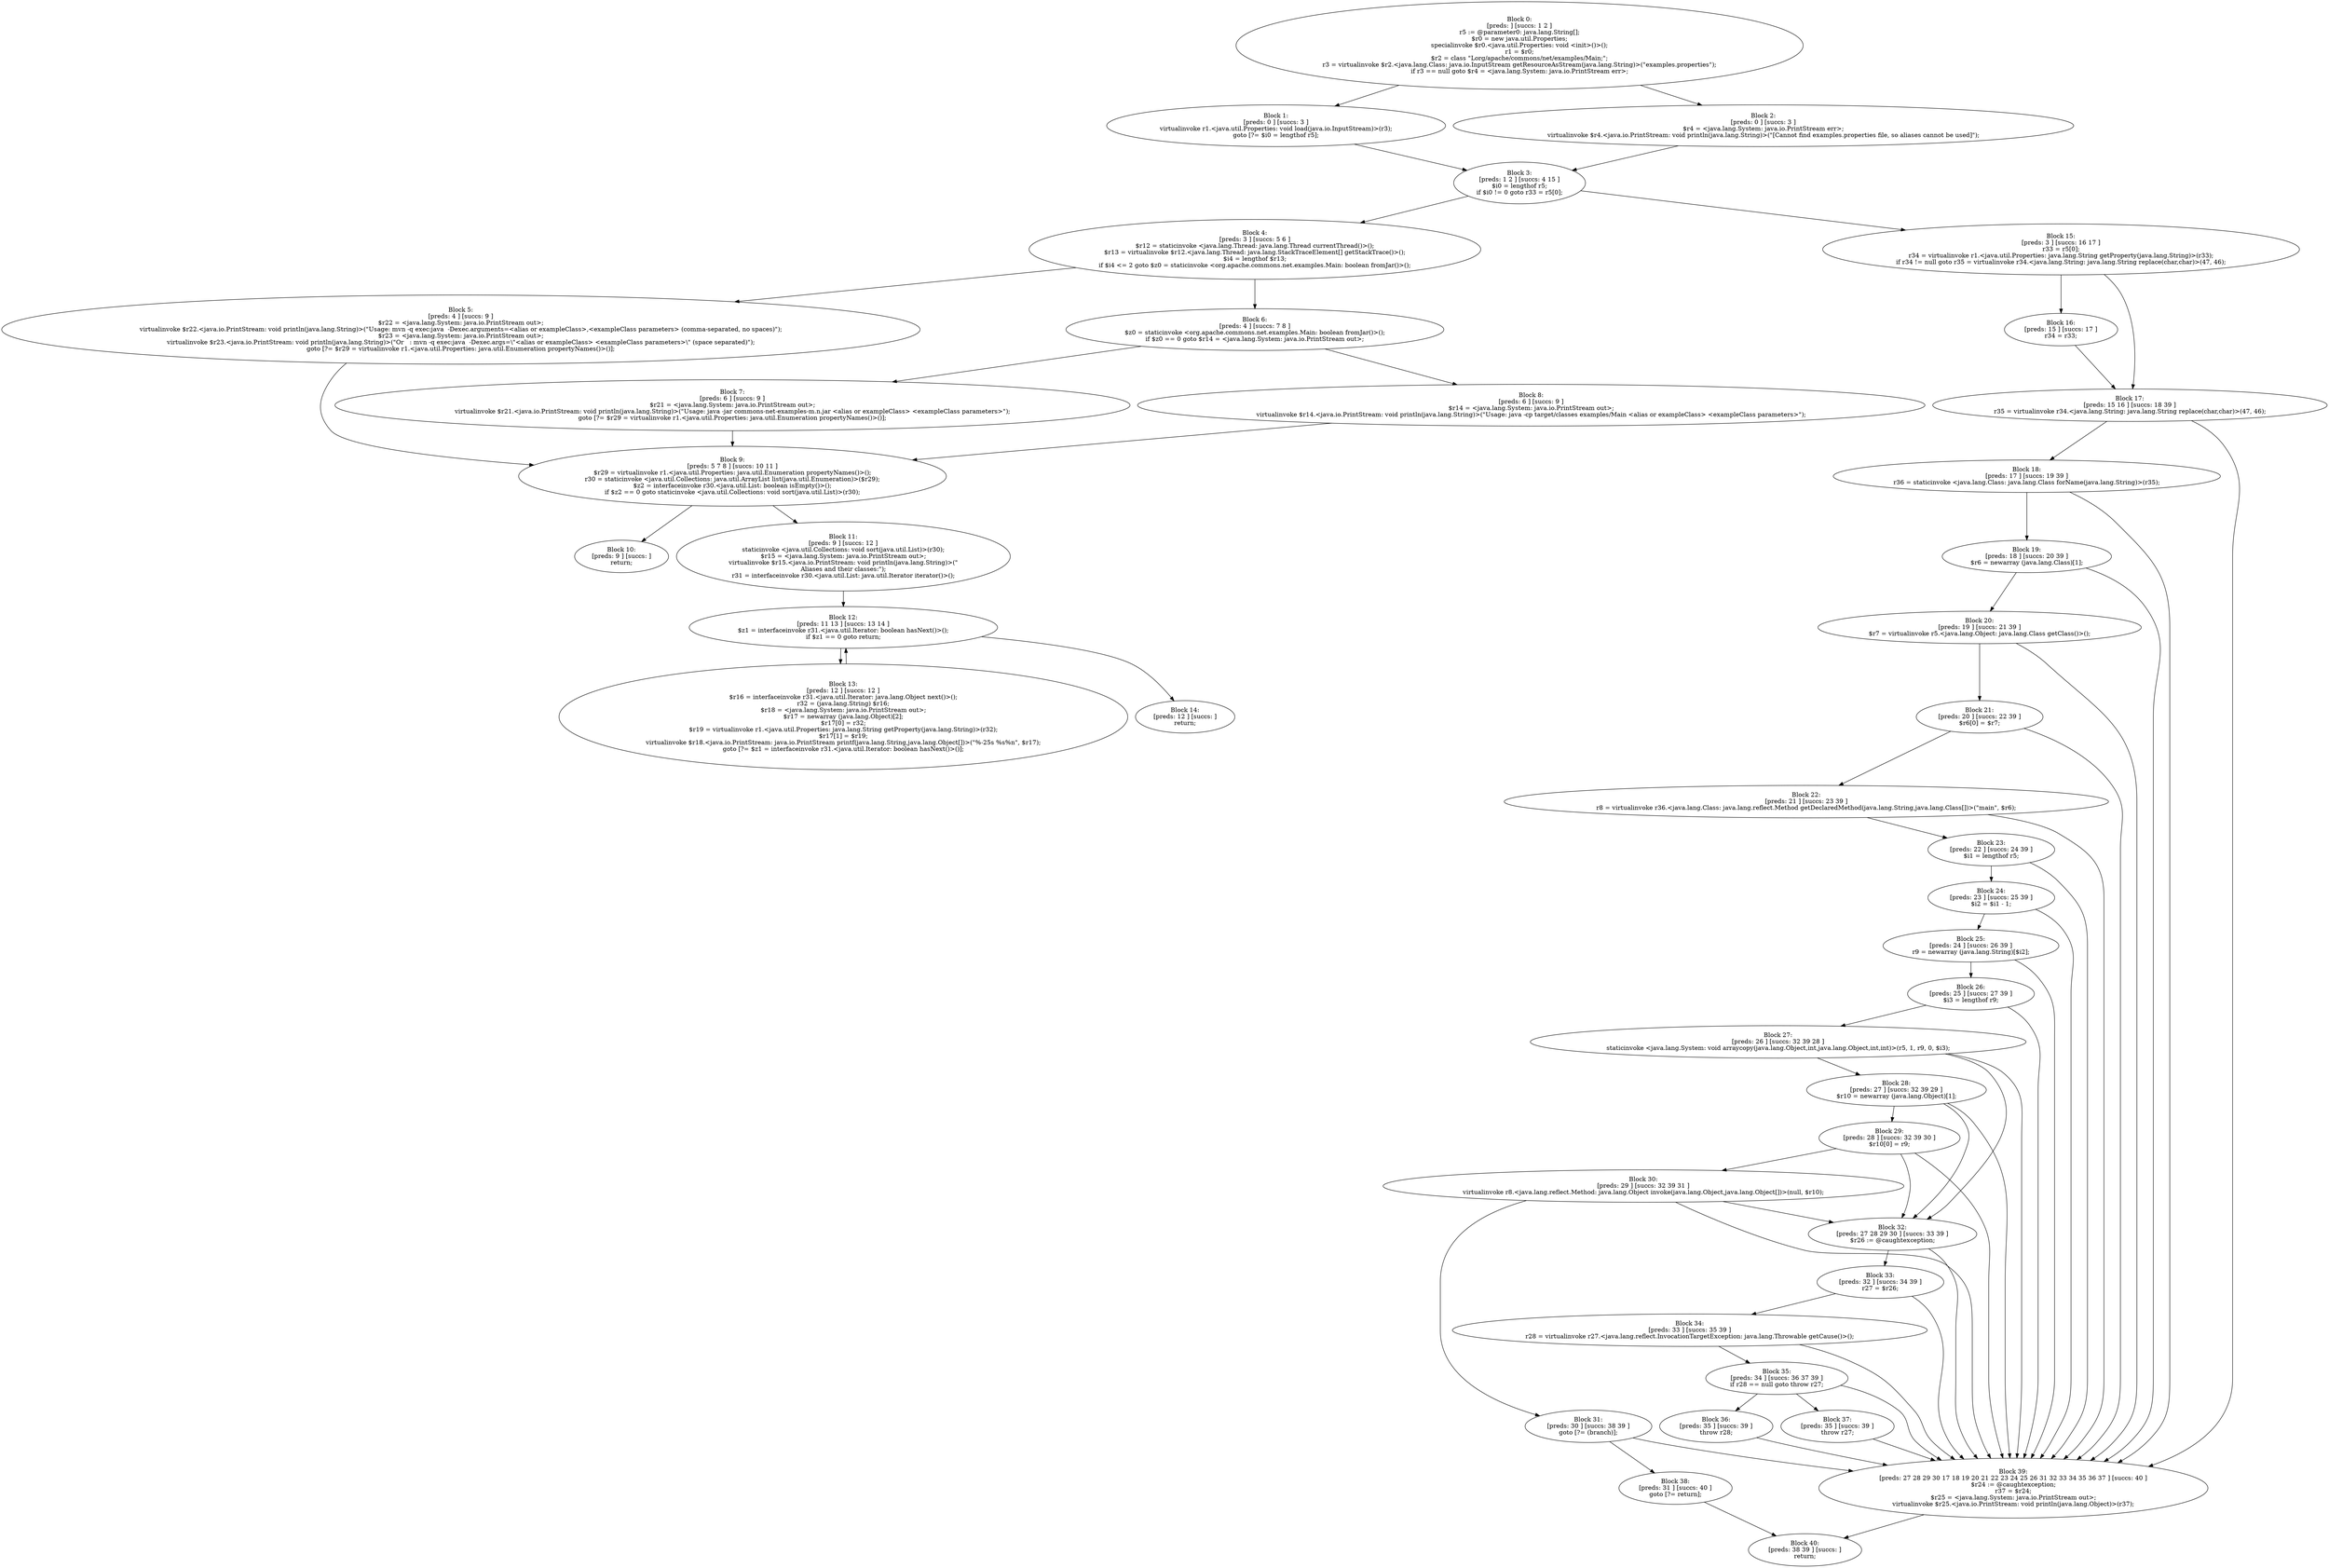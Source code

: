digraph "unitGraph" {
    "Block 0:
[preds: ] [succs: 1 2 ]
r5 := @parameter0: java.lang.String[];
$r0 = new java.util.Properties;
specialinvoke $r0.<java.util.Properties: void <init>()>();
r1 = $r0;
$r2 = class \"Lorg/apache/commons/net/examples/Main;\";
r3 = virtualinvoke $r2.<java.lang.Class: java.io.InputStream getResourceAsStream(java.lang.String)>(\"examples.properties\");
if r3 == null goto $r4 = <java.lang.System: java.io.PrintStream err>;
"
    "Block 1:
[preds: 0 ] [succs: 3 ]
virtualinvoke r1.<java.util.Properties: void load(java.io.InputStream)>(r3);
goto [?= $i0 = lengthof r5];
"
    "Block 2:
[preds: 0 ] [succs: 3 ]
$r4 = <java.lang.System: java.io.PrintStream err>;
virtualinvoke $r4.<java.io.PrintStream: void println(java.lang.String)>(\"[Cannot find examples.properties file, so aliases cannot be used]\");
"
    "Block 3:
[preds: 1 2 ] [succs: 4 15 ]
$i0 = lengthof r5;
if $i0 != 0 goto r33 = r5[0];
"
    "Block 4:
[preds: 3 ] [succs: 5 6 ]
$r12 = staticinvoke <java.lang.Thread: java.lang.Thread currentThread()>();
$r13 = virtualinvoke $r12.<java.lang.Thread: java.lang.StackTraceElement[] getStackTrace()>();
$i4 = lengthof $r13;
if $i4 <= 2 goto $z0 = staticinvoke <org.apache.commons.net.examples.Main: boolean fromJar()>();
"
    "Block 5:
[preds: 4 ] [succs: 9 ]
$r22 = <java.lang.System: java.io.PrintStream out>;
virtualinvoke $r22.<java.io.PrintStream: void println(java.lang.String)>(\"Usage: mvn -q exec:java  -Dexec.arguments=<alias or exampleClass>,<exampleClass parameters> (comma-separated, no spaces)\");
$r23 = <java.lang.System: java.io.PrintStream out>;
virtualinvoke $r23.<java.io.PrintStream: void println(java.lang.String)>(\"Or   : mvn -q exec:java  -Dexec.args=\\\"<alias or exampleClass> <exampleClass parameters>\\\" (space separated)\");
goto [?= $r29 = virtualinvoke r1.<java.util.Properties: java.util.Enumeration propertyNames()>()];
"
    "Block 6:
[preds: 4 ] [succs: 7 8 ]
$z0 = staticinvoke <org.apache.commons.net.examples.Main: boolean fromJar()>();
if $z0 == 0 goto $r14 = <java.lang.System: java.io.PrintStream out>;
"
    "Block 7:
[preds: 6 ] [succs: 9 ]
$r21 = <java.lang.System: java.io.PrintStream out>;
virtualinvoke $r21.<java.io.PrintStream: void println(java.lang.String)>(\"Usage: java -jar commons-net-examples-m.n.jar <alias or exampleClass> <exampleClass parameters>\");
goto [?= $r29 = virtualinvoke r1.<java.util.Properties: java.util.Enumeration propertyNames()>()];
"
    "Block 8:
[preds: 6 ] [succs: 9 ]
$r14 = <java.lang.System: java.io.PrintStream out>;
virtualinvoke $r14.<java.io.PrintStream: void println(java.lang.String)>(\"Usage: java -cp target/classes examples/Main <alias or exampleClass> <exampleClass parameters>\");
"
    "Block 9:
[preds: 5 7 8 ] [succs: 10 11 ]
$r29 = virtualinvoke r1.<java.util.Properties: java.util.Enumeration propertyNames()>();
r30 = staticinvoke <java.util.Collections: java.util.ArrayList list(java.util.Enumeration)>($r29);
$z2 = interfaceinvoke r30.<java.util.List: boolean isEmpty()>();
if $z2 == 0 goto staticinvoke <java.util.Collections: void sort(java.util.List)>(r30);
"
    "Block 10:
[preds: 9 ] [succs: ]
return;
"
    "Block 11:
[preds: 9 ] [succs: 12 ]
staticinvoke <java.util.Collections: void sort(java.util.List)>(r30);
$r15 = <java.lang.System: java.io.PrintStream out>;
virtualinvoke $r15.<java.io.PrintStream: void println(java.lang.String)>(\"\nAliases and their classes:\");
r31 = interfaceinvoke r30.<java.util.List: java.util.Iterator iterator()>();
"
    "Block 12:
[preds: 11 13 ] [succs: 13 14 ]
$z1 = interfaceinvoke r31.<java.util.Iterator: boolean hasNext()>();
if $z1 == 0 goto return;
"
    "Block 13:
[preds: 12 ] [succs: 12 ]
$r16 = interfaceinvoke r31.<java.util.Iterator: java.lang.Object next()>();
r32 = (java.lang.String) $r16;
$r18 = <java.lang.System: java.io.PrintStream out>;
$r17 = newarray (java.lang.Object)[2];
$r17[0] = r32;
$r19 = virtualinvoke r1.<java.util.Properties: java.lang.String getProperty(java.lang.String)>(r32);
$r17[1] = $r19;
virtualinvoke $r18.<java.io.PrintStream: java.io.PrintStream printf(java.lang.String,java.lang.Object[])>(\"%-25s %s%n\", $r17);
goto [?= $z1 = interfaceinvoke r31.<java.util.Iterator: boolean hasNext()>()];
"
    "Block 14:
[preds: 12 ] [succs: ]
return;
"
    "Block 15:
[preds: 3 ] [succs: 16 17 ]
r33 = r5[0];
r34 = virtualinvoke r1.<java.util.Properties: java.lang.String getProperty(java.lang.String)>(r33);
if r34 != null goto r35 = virtualinvoke r34.<java.lang.String: java.lang.String replace(char,char)>(47, 46);
"
    "Block 16:
[preds: 15 ] [succs: 17 ]
r34 = r33;
"
    "Block 17:
[preds: 15 16 ] [succs: 18 39 ]
r35 = virtualinvoke r34.<java.lang.String: java.lang.String replace(char,char)>(47, 46);
"
    "Block 18:
[preds: 17 ] [succs: 19 39 ]
r36 = staticinvoke <java.lang.Class: java.lang.Class forName(java.lang.String)>(r35);
"
    "Block 19:
[preds: 18 ] [succs: 20 39 ]
$r6 = newarray (java.lang.Class)[1];
"
    "Block 20:
[preds: 19 ] [succs: 21 39 ]
$r7 = virtualinvoke r5.<java.lang.Object: java.lang.Class getClass()>();
"
    "Block 21:
[preds: 20 ] [succs: 22 39 ]
$r6[0] = $r7;
"
    "Block 22:
[preds: 21 ] [succs: 23 39 ]
r8 = virtualinvoke r36.<java.lang.Class: java.lang.reflect.Method getDeclaredMethod(java.lang.String,java.lang.Class[])>(\"main\", $r6);
"
    "Block 23:
[preds: 22 ] [succs: 24 39 ]
$i1 = lengthof r5;
"
    "Block 24:
[preds: 23 ] [succs: 25 39 ]
$i2 = $i1 - 1;
"
    "Block 25:
[preds: 24 ] [succs: 26 39 ]
r9 = newarray (java.lang.String)[$i2];
"
    "Block 26:
[preds: 25 ] [succs: 27 39 ]
$i3 = lengthof r9;
"
    "Block 27:
[preds: 26 ] [succs: 32 39 28 ]
staticinvoke <java.lang.System: void arraycopy(java.lang.Object,int,java.lang.Object,int,int)>(r5, 1, r9, 0, $i3);
"
    "Block 28:
[preds: 27 ] [succs: 32 39 29 ]
$r10 = newarray (java.lang.Object)[1];
"
    "Block 29:
[preds: 28 ] [succs: 32 39 30 ]
$r10[0] = r9;
"
    "Block 30:
[preds: 29 ] [succs: 32 39 31 ]
virtualinvoke r8.<java.lang.reflect.Method: java.lang.Object invoke(java.lang.Object,java.lang.Object[])>(null, $r10);
"
    "Block 31:
[preds: 30 ] [succs: 38 39 ]
goto [?= (branch)];
"
    "Block 32:
[preds: 27 28 29 30 ] [succs: 33 39 ]
$r26 := @caughtexception;
"
    "Block 33:
[preds: 32 ] [succs: 34 39 ]
r27 = $r26;
"
    "Block 34:
[preds: 33 ] [succs: 35 39 ]
r28 = virtualinvoke r27.<java.lang.reflect.InvocationTargetException: java.lang.Throwable getCause()>();
"
    "Block 35:
[preds: 34 ] [succs: 36 37 39 ]
if r28 == null goto throw r27;
"
    "Block 36:
[preds: 35 ] [succs: 39 ]
throw r28;
"
    "Block 37:
[preds: 35 ] [succs: 39 ]
throw r27;
"
    "Block 38:
[preds: 31 ] [succs: 40 ]
goto [?= return];
"
    "Block 39:
[preds: 27 28 29 30 17 18 19 20 21 22 23 24 25 26 31 32 33 34 35 36 37 ] [succs: 40 ]
$r24 := @caughtexception;
r37 = $r24;
$r25 = <java.lang.System: java.io.PrintStream out>;
virtualinvoke $r25.<java.io.PrintStream: void println(java.lang.Object)>(r37);
"
    "Block 40:
[preds: 38 39 ] [succs: ]
return;
"
    "Block 0:
[preds: ] [succs: 1 2 ]
r5 := @parameter0: java.lang.String[];
$r0 = new java.util.Properties;
specialinvoke $r0.<java.util.Properties: void <init>()>();
r1 = $r0;
$r2 = class \"Lorg/apache/commons/net/examples/Main;\";
r3 = virtualinvoke $r2.<java.lang.Class: java.io.InputStream getResourceAsStream(java.lang.String)>(\"examples.properties\");
if r3 == null goto $r4 = <java.lang.System: java.io.PrintStream err>;
"->"Block 1:
[preds: 0 ] [succs: 3 ]
virtualinvoke r1.<java.util.Properties: void load(java.io.InputStream)>(r3);
goto [?= $i0 = lengthof r5];
";
    "Block 0:
[preds: ] [succs: 1 2 ]
r5 := @parameter0: java.lang.String[];
$r0 = new java.util.Properties;
specialinvoke $r0.<java.util.Properties: void <init>()>();
r1 = $r0;
$r2 = class \"Lorg/apache/commons/net/examples/Main;\";
r3 = virtualinvoke $r2.<java.lang.Class: java.io.InputStream getResourceAsStream(java.lang.String)>(\"examples.properties\");
if r3 == null goto $r4 = <java.lang.System: java.io.PrintStream err>;
"->"Block 2:
[preds: 0 ] [succs: 3 ]
$r4 = <java.lang.System: java.io.PrintStream err>;
virtualinvoke $r4.<java.io.PrintStream: void println(java.lang.String)>(\"[Cannot find examples.properties file, so aliases cannot be used]\");
";
    "Block 1:
[preds: 0 ] [succs: 3 ]
virtualinvoke r1.<java.util.Properties: void load(java.io.InputStream)>(r3);
goto [?= $i0 = lengthof r5];
"->"Block 3:
[preds: 1 2 ] [succs: 4 15 ]
$i0 = lengthof r5;
if $i0 != 0 goto r33 = r5[0];
";
    "Block 2:
[preds: 0 ] [succs: 3 ]
$r4 = <java.lang.System: java.io.PrintStream err>;
virtualinvoke $r4.<java.io.PrintStream: void println(java.lang.String)>(\"[Cannot find examples.properties file, so aliases cannot be used]\");
"->"Block 3:
[preds: 1 2 ] [succs: 4 15 ]
$i0 = lengthof r5;
if $i0 != 0 goto r33 = r5[0];
";
    "Block 3:
[preds: 1 2 ] [succs: 4 15 ]
$i0 = lengthof r5;
if $i0 != 0 goto r33 = r5[0];
"->"Block 4:
[preds: 3 ] [succs: 5 6 ]
$r12 = staticinvoke <java.lang.Thread: java.lang.Thread currentThread()>();
$r13 = virtualinvoke $r12.<java.lang.Thread: java.lang.StackTraceElement[] getStackTrace()>();
$i4 = lengthof $r13;
if $i4 <= 2 goto $z0 = staticinvoke <org.apache.commons.net.examples.Main: boolean fromJar()>();
";
    "Block 3:
[preds: 1 2 ] [succs: 4 15 ]
$i0 = lengthof r5;
if $i0 != 0 goto r33 = r5[0];
"->"Block 15:
[preds: 3 ] [succs: 16 17 ]
r33 = r5[0];
r34 = virtualinvoke r1.<java.util.Properties: java.lang.String getProperty(java.lang.String)>(r33);
if r34 != null goto r35 = virtualinvoke r34.<java.lang.String: java.lang.String replace(char,char)>(47, 46);
";
    "Block 4:
[preds: 3 ] [succs: 5 6 ]
$r12 = staticinvoke <java.lang.Thread: java.lang.Thread currentThread()>();
$r13 = virtualinvoke $r12.<java.lang.Thread: java.lang.StackTraceElement[] getStackTrace()>();
$i4 = lengthof $r13;
if $i4 <= 2 goto $z0 = staticinvoke <org.apache.commons.net.examples.Main: boolean fromJar()>();
"->"Block 5:
[preds: 4 ] [succs: 9 ]
$r22 = <java.lang.System: java.io.PrintStream out>;
virtualinvoke $r22.<java.io.PrintStream: void println(java.lang.String)>(\"Usage: mvn -q exec:java  -Dexec.arguments=<alias or exampleClass>,<exampleClass parameters> (comma-separated, no spaces)\");
$r23 = <java.lang.System: java.io.PrintStream out>;
virtualinvoke $r23.<java.io.PrintStream: void println(java.lang.String)>(\"Or   : mvn -q exec:java  -Dexec.args=\\\"<alias or exampleClass> <exampleClass parameters>\\\" (space separated)\");
goto [?= $r29 = virtualinvoke r1.<java.util.Properties: java.util.Enumeration propertyNames()>()];
";
    "Block 4:
[preds: 3 ] [succs: 5 6 ]
$r12 = staticinvoke <java.lang.Thread: java.lang.Thread currentThread()>();
$r13 = virtualinvoke $r12.<java.lang.Thread: java.lang.StackTraceElement[] getStackTrace()>();
$i4 = lengthof $r13;
if $i4 <= 2 goto $z0 = staticinvoke <org.apache.commons.net.examples.Main: boolean fromJar()>();
"->"Block 6:
[preds: 4 ] [succs: 7 8 ]
$z0 = staticinvoke <org.apache.commons.net.examples.Main: boolean fromJar()>();
if $z0 == 0 goto $r14 = <java.lang.System: java.io.PrintStream out>;
";
    "Block 5:
[preds: 4 ] [succs: 9 ]
$r22 = <java.lang.System: java.io.PrintStream out>;
virtualinvoke $r22.<java.io.PrintStream: void println(java.lang.String)>(\"Usage: mvn -q exec:java  -Dexec.arguments=<alias or exampleClass>,<exampleClass parameters> (comma-separated, no spaces)\");
$r23 = <java.lang.System: java.io.PrintStream out>;
virtualinvoke $r23.<java.io.PrintStream: void println(java.lang.String)>(\"Or   : mvn -q exec:java  -Dexec.args=\\\"<alias or exampleClass> <exampleClass parameters>\\\" (space separated)\");
goto [?= $r29 = virtualinvoke r1.<java.util.Properties: java.util.Enumeration propertyNames()>()];
"->"Block 9:
[preds: 5 7 8 ] [succs: 10 11 ]
$r29 = virtualinvoke r1.<java.util.Properties: java.util.Enumeration propertyNames()>();
r30 = staticinvoke <java.util.Collections: java.util.ArrayList list(java.util.Enumeration)>($r29);
$z2 = interfaceinvoke r30.<java.util.List: boolean isEmpty()>();
if $z2 == 0 goto staticinvoke <java.util.Collections: void sort(java.util.List)>(r30);
";
    "Block 6:
[preds: 4 ] [succs: 7 8 ]
$z0 = staticinvoke <org.apache.commons.net.examples.Main: boolean fromJar()>();
if $z0 == 0 goto $r14 = <java.lang.System: java.io.PrintStream out>;
"->"Block 7:
[preds: 6 ] [succs: 9 ]
$r21 = <java.lang.System: java.io.PrintStream out>;
virtualinvoke $r21.<java.io.PrintStream: void println(java.lang.String)>(\"Usage: java -jar commons-net-examples-m.n.jar <alias or exampleClass> <exampleClass parameters>\");
goto [?= $r29 = virtualinvoke r1.<java.util.Properties: java.util.Enumeration propertyNames()>()];
";
    "Block 6:
[preds: 4 ] [succs: 7 8 ]
$z0 = staticinvoke <org.apache.commons.net.examples.Main: boolean fromJar()>();
if $z0 == 0 goto $r14 = <java.lang.System: java.io.PrintStream out>;
"->"Block 8:
[preds: 6 ] [succs: 9 ]
$r14 = <java.lang.System: java.io.PrintStream out>;
virtualinvoke $r14.<java.io.PrintStream: void println(java.lang.String)>(\"Usage: java -cp target/classes examples/Main <alias or exampleClass> <exampleClass parameters>\");
";
    "Block 7:
[preds: 6 ] [succs: 9 ]
$r21 = <java.lang.System: java.io.PrintStream out>;
virtualinvoke $r21.<java.io.PrintStream: void println(java.lang.String)>(\"Usage: java -jar commons-net-examples-m.n.jar <alias or exampleClass> <exampleClass parameters>\");
goto [?= $r29 = virtualinvoke r1.<java.util.Properties: java.util.Enumeration propertyNames()>()];
"->"Block 9:
[preds: 5 7 8 ] [succs: 10 11 ]
$r29 = virtualinvoke r1.<java.util.Properties: java.util.Enumeration propertyNames()>();
r30 = staticinvoke <java.util.Collections: java.util.ArrayList list(java.util.Enumeration)>($r29);
$z2 = interfaceinvoke r30.<java.util.List: boolean isEmpty()>();
if $z2 == 0 goto staticinvoke <java.util.Collections: void sort(java.util.List)>(r30);
";
    "Block 8:
[preds: 6 ] [succs: 9 ]
$r14 = <java.lang.System: java.io.PrintStream out>;
virtualinvoke $r14.<java.io.PrintStream: void println(java.lang.String)>(\"Usage: java -cp target/classes examples/Main <alias or exampleClass> <exampleClass parameters>\");
"->"Block 9:
[preds: 5 7 8 ] [succs: 10 11 ]
$r29 = virtualinvoke r1.<java.util.Properties: java.util.Enumeration propertyNames()>();
r30 = staticinvoke <java.util.Collections: java.util.ArrayList list(java.util.Enumeration)>($r29);
$z2 = interfaceinvoke r30.<java.util.List: boolean isEmpty()>();
if $z2 == 0 goto staticinvoke <java.util.Collections: void sort(java.util.List)>(r30);
";
    "Block 9:
[preds: 5 7 8 ] [succs: 10 11 ]
$r29 = virtualinvoke r1.<java.util.Properties: java.util.Enumeration propertyNames()>();
r30 = staticinvoke <java.util.Collections: java.util.ArrayList list(java.util.Enumeration)>($r29);
$z2 = interfaceinvoke r30.<java.util.List: boolean isEmpty()>();
if $z2 == 0 goto staticinvoke <java.util.Collections: void sort(java.util.List)>(r30);
"->"Block 10:
[preds: 9 ] [succs: ]
return;
";
    "Block 9:
[preds: 5 7 8 ] [succs: 10 11 ]
$r29 = virtualinvoke r1.<java.util.Properties: java.util.Enumeration propertyNames()>();
r30 = staticinvoke <java.util.Collections: java.util.ArrayList list(java.util.Enumeration)>($r29);
$z2 = interfaceinvoke r30.<java.util.List: boolean isEmpty()>();
if $z2 == 0 goto staticinvoke <java.util.Collections: void sort(java.util.List)>(r30);
"->"Block 11:
[preds: 9 ] [succs: 12 ]
staticinvoke <java.util.Collections: void sort(java.util.List)>(r30);
$r15 = <java.lang.System: java.io.PrintStream out>;
virtualinvoke $r15.<java.io.PrintStream: void println(java.lang.String)>(\"\nAliases and their classes:\");
r31 = interfaceinvoke r30.<java.util.List: java.util.Iterator iterator()>();
";
    "Block 11:
[preds: 9 ] [succs: 12 ]
staticinvoke <java.util.Collections: void sort(java.util.List)>(r30);
$r15 = <java.lang.System: java.io.PrintStream out>;
virtualinvoke $r15.<java.io.PrintStream: void println(java.lang.String)>(\"\nAliases and their classes:\");
r31 = interfaceinvoke r30.<java.util.List: java.util.Iterator iterator()>();
"->"Block 12:
[preds: 11 13 ] [succs: 13 14 ]
$z1 = interfaceinvoke r31.<java.util.Iterator: boolean hasNext()>();
if $z1 == 0 goto return;
";
    "Block 12:
[preds: 11 13 ] [succs: 13 14 ]
$z1 = interfaceinvoke r31.<java.util.Iterator: boolean hasNext()>();
if $z1 == 0 goto return;
"->"Block 13:
[preds: 12 ] [succs: 12 ]
$r16 = interfaceinvoke r31.<java.util.Iterator: java.lang.Object next()>();
r32 = (java.lang.String) $r16;
$r18 = <java.lang.System: java.io.PrintStream out>;
$r17 = newarray (java.lang.Object)[2];
$r17[0] = r32;
$r19 = virtualinvoke r1.<java.util.Properties: java.lang.String getProperty(java.lang.String)>(r32);
$r17[1] = $r19;
virtualinvoke $r18.<java.io.PrintStream: java.io.PrintStream printf(java.lang.String,java.lang.Object[])>(\"%-25s %s%n\", $r17);
goto [?= $z1 = interfaceinvoke r31.<java.util.Iterator: boolean hasNext()>()];
";
    "Block 12:
[preds: 11 13 ] [succs: 13 14 ]
$z1 = interfaceinvoke r31.<java.util.Iterator: boolean hasNext()>();
if $z1 == 0 goto return;
"->"Block 14:
[preds: 12 ] [succs: ]
return;
";
    "Block 13:
[preds: 12 ] [succs: 12 ]
$r16 = interfaceinvoke r31.<java.util.Iterator: java.lang.Object next()>();
r32 = (java.lang.String) $r16;
$r18 = <java.lang.System: java.io.PrintStream out>;
$r17 = newarray (java.lang.Object)[2];
$r17[0] = r32;
$r19 = virtualinvoke r1.<java.util.Properties: java.lang.String getProperty(java.lang.String)>(r32);
$r17[1] = $r19;
virtualinvoke $r18.<java.io.PrintStream: java.io.PrintStream printf(java.lang.String,java.lang.Object[])>(\"%-25s %s%n\", $r17);
goto [?= $z1 = interfaceinvoke r31.<java.util.Iterator: boolean hasNext()>()];
"->"Block 12:
[preds: 11 13 ] [succs: 13 14 ]
$z1 = interfaceinvoke r31.<java.util.Iterator: boolean hasNext()>();
if $z1 == 0 goto return;
";
    "Block 15:
[preds: 3 ] [succs: 16 17 ]
r33 = r5[0];
r34 = virtualinvoke r1.<java.util.Properties: java.lang.String getProperty(java.lang.String)>(r33);
if r34 != null goto r35 = virtualinvoke r34.<java.lang.String: java.lang.String replace(char,char)>(47, 46);
"->"Block 16:
[preds: 15 ] [succs: 17 ]
r34 = r33;
";
    "Block 15:
[preds: 3 ] [succs: 16 17 ]
r33 = r5[0];
r34 = virtualinvoke r1.<java.util.Properties: java.lang.String getProperty(java.lang.String)>(r33);
if r34 != null goto r35 = virtualinvoke r34.<java.lang.String: java.lang.String replace(char,char)>(47, 46);
"->"Block 17:
[preds: 15 16 ] [succs: 18 39 ]
r35 = virtualinvoke r34.<java.lang.String: java.lang.String replace(char,char)>(47, 46);
";
    "Block 16:
[preds: 15 ] [succs: 17 ]
r34 = r33;
"->"Block 17:
[preds: 15 16 ] [succs: 18 39 ]
r35 = virtualinvoke r34.<java.lang.String: java.lang.String replace(char,char)>(47, 46);
";
    "Block 17:
[preds: 15 16 ] [succs: 18 39 ]
r35 = virtualinvoke r34.<java.lang.String: java.lang.String replace(char,char)>(47, 46);
"->"Block 18:
[preds: 17 ] [succs: 19 39 ]
r36 = staticinvoke <java.lang.Class: java.lang.Class forName(java.lang.String)>(r35);
";
    "Block 17:
[preds: 15 16 ] [succs: 18 39 ]
r35 = virtualinvoke r34.<java.lang.String: java.lang.String replace(char,char)>(47, 46);
"->"Block 39:
[preds: 27 28 29 30 17 18 19 20 21 22 23 24 25 26 31 32 33 34 35 36 37 ] [succs: 40 ]
$r24 := @caughtexception;
r37 = $r24;
$r25 = <java.lang.System: java.io.PrintStream out>;
virtualinvoke $r25.<java.io.PrintStream: void println(java.lang.Object)>(r37);
";
    "Block 18:
[preds: 17 ] [succs: 19 39 ]
r36 = staticinvoke <java.lang.Class: java.lang.Class forName(java.lang.String)>(r35);
"->"Block 19:
[preds: 18 ] [succs: 20 39 ]
$r6 = newarray (java.lang.Class)[1];
";
    "Block 18:
[preds: 17 ] [succs: 19 39 ]
r36 = staticinvoke <java.lang.Class: java.lang.Class forName(java.lang.String)>(r35);
"->"Block 39:
[preds: 27 28 29 30 17 18 19 20 21 22 23 24 25 26 31 32 33 34 35 36 37 ] [succs: 40 ]
$r24 := @caughtexception;
r37 = $r24;
$r25 = <java.lang.System: java.io.PrintStream out>;
virtualinvoke $r25.<java.io.PrintStream: void println(java.lang.Object)>(r37);
";
    "Block 19:
[preds: 18 ] [succs: 20 39 ]
$r6 = newarray (java.lang.Class)[1];
"->"Block 20:
[preds: 19 ] [succs: 21 39 ]
$r7 = virtualinvoke r5.<java.lang.Object: java.lang.Class getClass()>();
";
    "Block 19:
[preds: 18 ] [succs: 20 39 ]
$r6 = newarray (java.lang.Class)[1];
"->"Block 39:
[preds: 27 28 29 30 17 18 19 20 21 22 23 24 25 26 31 32 33 34 35 36 37 ] [succs: 40 ]
$r24 := @caughtexception;
r37 = $r24;
$r25 = <java.lang.System: java.io.PrintStream out>;
virtualinvoke $r25.<java.io.PrintStream: void println(java.lang.Object)>(r37);
";
    "Block 20:
[preds: 19 ] [succs: 21 39 ]
$r7 = virtualinvoke r5.<java.lang.Object: java.lang.Class getClass()>();
"->"Block 21:
[preds: 20 ] [succs: 22 39 ]
$r6[0] = $r7;
";
    "Block 20:
[preds: 19 ] [succs: 21 39 ]
$r7 = virtualinvoke r5.<java.lang.Object: java.lang.Class getClass()>();
"->"Block 39:
[preds: 27 28 29 30 17 18 19 20 21 22 23 24 25 26 31 32 33 34 35 36 37 ] [succs: 40 ]
$r24 := @caughtexception;
r37 = $r24;
$r25 = <java.lang.System: java.io.PrintStream out>;
virtualinvoke $r25.<java.io.PrintStream: void println(java.lang.Object)>(r37);
";
    "Block 21:
[preds: 20 ] [succs: 22 39 ]
$r6[0] = $r7;
"->"Block 22:
[preds: 21 ] [succs: 23 39 ]
r8 = virtualinvoke r36.<java.lang.Class: java.lang.reflect.Method getDeclaredMethod(java.lang.String,java.lang.Class[])>(\"main\", $r6);
";
    "Block 21:
[preds: 20 ] [succs: 22 39 ]
$r6[0] = $r7;
"->"Block 39:
[preds: 27 28 29 30 17 18 19 20 21 22 23 24 25 26 31 32 33 34 35 36 37 ] [succs: 40 ]
$r24 := @caughtexception;
r37 = $r24;
$r25 = <java.lang.System: java.io.PrintStream out>;
virtualinvoke $r25.<java.io.PrintStream: void println(java.lang.Object)>(r37);
";
    "Block 22:
[preds: 21 ] [succs: 23 39 ]
r8 = virtualinvoke r36.<java.lang.Class: java.lang.reflect.Method getDeclaredMethod(java.lang.String,java.lang.Class[])>(\"main\", $r6);
"->"Block 23:
[preds: 22 ] [succs: 24 39 ]
$i1 = lengthof r5;
";
    "Block 22:
[preds: 21 ] [succs: 23 39 ]
r8 = virtualinvoke r36.<java.lang.Class: java.lang.reflect.Method getDeclaredMethod(java.lang.String,java.lang.Class[])>(\"main\", $r6);
"->"Block 39:
[preds: 27 28 29 30 17 18 19 20 21 22 23 24 25 26 31 32 33 34 35 36 37 ] [succs: 40 ]
$r24 := @caughtexception;
r37 = $r24;
$r25 = <java.lang.System: java.io.PrintStream out>;
virtualinvoke $r25.<java.io.PrintStream: void println(java.lang.Object)>(r37);
";
    "Block 23:
[preds: 22 ] [succs: 24 39 ]
$i1 = lengthof r5;
"->"Block 24:
[preds: 23 ] [succs: 25 39 ]
$i2 = $i1 - 1;
";
    "Block 23:
[preds: 22 ] [succs: 24 39 ]
$i1 = lengthof r5;
"->"Block 39:
[preds: 27 28 29 30 17 18 19 20 21 22 23 24 25 26 31 32 33 34 35 36 37 ] [succs: 40 ]
$r24 := @caughtexception;
r37 = $r24;
$r25 = <java.lang.System: java.io.PrintStream out>;
virtualinvoke $r25.<java.io.PrintStream: void println(java.lang.Object)>(r37);
";
    "Block 24:
[preds: 23 ] [succs: 25 39 ]
$i2 = $i1 - 1;
"->"Block 25:
[preds: 24 ] [succs: 26 39 ]
r9 = newarray (java.lang.String)[$i2];
";
    "Block 24:
[preds: 23 ] [succs: 25 39 ]
$i2 = $i1 - 1;
"->"Block 39:
[preds: 27 28 29 30 17 18 19 20 21 22 23 24 25 26 31 32 33 34 35 36 37 ] [succs: 40 ]
$r24 := @caughtexception;
r37 = $r24;
$r25 = <java.lang.System: java.io.PrintStream out>;
virtualinvoke $r25.<java.io.PrintStream: void println(java.lang.Object)>(r37);
";
    "Block 25:
[preds: 24 ] [succs: 26 39 ]
r9 = newarray (java.lang.String)[$i2];
"->"Block 26:
[preds: 25 ] [succs: 27 39 ]
$i3 = lengthof r9;
";
    "Block 25:
[preds: 24 ] [succs: 26 39 ]
r9 = newarray (java.lang.String)[$i2];
"->"Block 39:
[preds: 27 28 29 30 17 18 19 20 21 22 23 24 25 26 31 32 33 34 35 36 37 ] [succs: 40 ]
$r24 := @caughtexception;
r37 = $r24;
$r25 = <java.lang.System: java.io.PrintStream out>;
virtualinvoke $r25.<java.io.PrintStream: void println(java.lang.Object)>(r37);
";
    "Block 26:
[preds: 25 ] [succs: 27 39 ]
$i3 = lengthof r9;
"->"Block 27:
[preds: 26 ] [succs: 32 39 28 ]
staticinvoke <java.lang.System: void arraycopy(java.lang.Object,int,java.lang.Object,int,int)>(r5, 1, r9, 0, $i3);
";
    "Block 26:
[preds: 25 ] [succs: 27 39 ]
$i3 = lengthof r9;
"->"Block 39:
[preds: 27 28 29 30 17 18 19 20 21 22 23 24 25 26 31 32 33 34 35 36 37 ] [succs: 40 ]
$r24 := @caughtexception;
r37 = $r24;
$r25 = <java.lang.System: java.io.PrintStream out>;
virtualinvoke $r25.<java.io.PrintStream: void println(java.lang.Object)>(r37);
";
    "Block 27:
[preds: 26 ] [succs: 32 39 28 ]
staticinvoke <java.lang.System: void arraycopy(java.lang.Object,int,java.lang.Object,int,int)>(r5, 1, r9, 0, $i3);
"->"Block 32:
[preds: 27 28 29 30 ] [succs: 33 39 ]
$r26 := @caughtexception;
";
    "Block 27:
[preds: 26 ] [succs: 32 39 28 ]
staticinvoke <java.lang.System: void arraycopy(java.lang.Object,int,java.lang.Object,int,int)>(r5, 1, r9, 0, $i3);
"->"Block 39:
[preds: 27 28 29 30 17 18 19 20 21 22 23 24 25 26 31 32 33 34 35 36 37 ] [succs: 40 ]
$r24 := @caughtexception;
r37 = $r24;
$r25 = <java.lang.System: java.io.PrintStream out>;
virtualinvoke $r25.<java.io.PrintStream: void println(java.lang.Object)>(r37);
";
    "Block 27:
[preds: 26 ] [succs: 32 39 28 ]
staticinvoke <java.lang.System: void arraycopy(java.lang.Object,int,java.lang.Object,int,int)>(r5, 1, r9, 0, $i3);
"->"Block 28:
[preds: 27 ] [succs: 32 39 29 ]
$r10 = newarray (java.lang.Object)[1];
";
    "Block 28:
[preds: 27 ] [succs: 32 39 29 ]
$r10 = newarray (java.lang.Object)[1];
"->"Block 32:
[preds: 27 28 29 30 ] [succs: 33 39 ]
$r26 := @caughtexception;
";
    "Block 28:
[preds: 27 ] [succs: 32 39 29 ]
$r10 = newarray (java.lang.Object)[1];
"->"Block 39:
[preds: 27 28 29 30 17 18 19 20 21 22 23 24 25 26 31 32 33 34 35 36 37 ] [succs: 40 ]
$r24 := @caughtexception;
r37 = $r24;
$r25 = <java.lang.System: java.io.PrintStream out>;
virtualinvoke $r25.<java.io.PrintStream: void println(java.lang.Object)>(r37);
";
    "Block 28:
[preds: 27 ] [succs: 32 39 29 ]
$r10 = newarray (java.lang.Object)[1];
"->"Block 29:
[preds: 28 ] [succs: 32 39 30 ]
$r10[0] = r9;
";
    "Block 29:
[preds: 28 ] [succs: 32 39 30 ]
$r10[0] = r9;
"->"Block 32:
[preds: 27 28 29 30 ] [succs: 33 39 ]
$r26 := @caughtexception;
";
    "Block 29:
[preds: 28 ] [succs: 32 39 30 ]
$r10[0] = r9;
"->"Block 39:
[preds: 27 28 29 30 17 18 19 20 21 22 23 24 25 26 31 32 33 34 35 36 37 ] [succs: 40 ]
$r24 := @caughtexception;
r37 = $r24;
$r25 = <java.lang.System: java.io.PrintStream out>;
virtualinvoke $r25.<java.io.PrintStream: void println(java.lang.Object)>(r37);
";
    "Block 29:
[preds: 28 ] [succs: 32 39 30 ]
$r10[0] = r9;
"->"Block 30:
[preds: 29 ] [succs: 32 39 31 ]
virtualinvoke r8.<java.lang.reflect.Method: java.lang.Object invoke(java.lang.Object,java.lang.Object[])>(null, $r10);
";
    "Block 30:
[preds: 29 ] [succs: 32 39 31 ]
virtualinvoke r8.<java.lang.reflect.Method: java.lang.Object invoke(java.lang.Object,java.lang.Object[])>(null, $r10);
"->"Block 32:
[preds: 27 28 29 30 ] [succs: 33 39 ]
$r26 := @caughtexception;
";
    "Block 30:
[preds: 29 ] [succs: 32 39 31 ]
virtualinvoke r8.<java.lang.reflect.Method: java.lang.Object invoke(java.lang.Object,java.lang.Object[])>(null, $r10);
"->"Block 39:
[preds: 27 28 29 30 17 18 19 20 21 22 23 24 25 26 31 32 33 34 35 36 37 ] [succs: 40 ]
$r24 := @caughtexception;
r37 = $r24;
$r25 = <java.lang.System: java.io.PrintStream out>;
virtualinvoke $r25.<java.io.PrintStream: void println(java.lang.Object)>(r37);
";
    "Block 30:
[preds: 29 ] [succs: 32 39 31 ]
virtualinvoke r8.<java.lang.reflect.Method: java.lang.Object invoke(java.lang.Object,java.lang.Object[])>(null, $r10);
"->"Block 31:
[preds: 30 ] [succs: 38 39 ]
goto [?= (branch)];
";
    "Block 31:
[preds: 30 ] [succs: 38 39 ]
goto [?= (branch)];
"->"Block 38:
[preds: 31 ] [succs: 40 ]
goto [?= return];
";
    "Block 31:
[preds: 30 ] [succs: 38 39 ]
goto [?= (branch)];
"->"Block 39:
[preds: 27 28 29 30 17 18 19 20 21 22 23 24 25 26 31 32 33 34 35 36 37 ] [succs: 40 ]
$r24 := @caughtexception;
r37 = $r24;
$r25 = <java.lang.System: java.io.PrintStream out>;
virtualinvoke $r25.<java.io.PrintStream: void println(java.lang.Object)>(r37);
";
    "Block 32:
[preds: 27 28 29 30 ] [succs: 33 39 ]
$r26 := @caughtexception;
"->"Block 33:
[preds: 32 ] [succs: 34 39 ]
r27 = $r26;
";
    "Block 32:
[preds: 27 28 29 30 ] [succs: 33 39 ]
$r26 := @caughtexception;
"->"Block 39:
[preds: 27 28 29 30 17 18 19 20 21 22 23 24 25 26 31 32 33 34 35 36 37 ] [succs: 40 ]
$r24 := @caughtexception;
r37 = $r24;
$r25 = <java.lang.System: java.io.PrintStream out>;
virtualinvoke $r25.<java.io.PrintStream: void println(java.lang.Object)>(r37);
";
    "Block 33:
[preds: 32 ] [succs: 34 39 ]
r27 = $r26;
"->"Block 34:
[preds: 33 ] [succs: 35 39 ]
r28 = virtualinvoke r27.<java.lang.reflect.InvocationTargetException: java.lang.Throwable getCause()>();
";
    "Block 33:
[preds: 32 ] [succs: 34 39 ]
r27 = $r26;
"->"Block 39:
[preds: 27 28 29 30 17 18 19 20 21 22 23 24 25 26 31 32 33 34 35 36 37 ] [succs: 40 ]
$r24 := @caughtexception;
r37 = $r24;
$r25 = <java.lang.System: java.io.PrintStream out>;
virtualinvoke $r25.<java.io.PrintStream: void println(java.lang.Object)>(r37);
";
    "Block 34:
[preds: 33 ] [succs: 35 39 ]
r28 = virtualinvoke r27.<java.lang.reflect.InvocationTargetException: java.lang.Throwable getCause()>();
"->"Block 35:
[preds: 34 ] [succs: 36 37 39 ]
if r28 == null goto throw r27;
";
    "Block 34:
[preds: 33 ] [succs: 35 39 ]
r28 = virtualinvoke r27.<java.lang.reflect.InvocationTargetException: java.lang.Throwable getCause()>();
"->"Block 39:
[preds: 27 28 29 30 17 18 19 20 21 22 23 24 25 26 31 32 33 34 35 36 37 ] [succs: 40 ]
$r24 := @caughtexception;
r37 = $r24;
$r25 = <java.lang.System: java.io.PrintStream out>;
virtualinvoke $r25.<java.io.PrintStream: void println(java.lang.Object)>(r37);
";
    "Block 35:
[preds: 34 ] [succs: 36 37 39 ]
if r28 == null goto throw r27;
"->"Block 36:
[preds: 35 ] [succs: 39 ]
throw r28;
";
    "Block 35:
[preds: 34 ] [succs: 36 37 39 ]
if r28 == null goto throw r27;
"->"Block 37:
[preds: 35 ] [succs: 39 ]
throw r27;
";
    "Block 35:
[preds: 34 ] [succs: 36 37 39 ]
if r28 == null goto throw r27;
"->"Block 39:
[preds: 27 28 29 30 17 18 19 20 21 22 23 24 25 26 31 32 33 34 35 36 37 ] [succs: 40 ]
$r24 := @caughtexception;
r37 = $r24;
$r25 = <java.lang.System: java.io.PrintStream out>;
virtualinvoke $r25.<java.io.PrintStream: void println(java.lang.Object)>(r37);
";
    "Block 36:
[preds: 35 ] [succs: 39 ]
throw r28;
"->"Block 39:
[preds: 27 28 29 30 17 18 19 20 21 22 23 24 25 26 31 32 33 34 35 36 37 ] [succs: 40 ]
$r24 := @caughtexception;
r37 = $r24;
$r25 = <java.lang.System: java.io.PrintStream out>;
virtualinvoke $r25.<java.io.PrintStream: void println(java.lang.Object)>(r37);
";
    "Block 37:
[preds: 35 ] [succs: 39 ]
throw r27;
"->"Block 39:
[preds: 27 28 29 30 17 18 19 20 21 22 23 24 25 26 31 32 33 34 35 36 37 ] [succs: 40 ]
$r24 := @caughtexception;
r37 = $r24;
$r25 = <java.lang.System: java.io.PrintStream out>;
virtualinvoke $r25.<java.io.PrintStream: void println(java.lang.Object)>(r37);
";
    "Block 38:
[preds: 31 ] [succs: 40 ]
goto [?= return];
"->"Block 40:
[preds: 38 39 ] [succs: ]
return;
";
    "Block 39:
[preds: 27 28 29 30 17 18 19 20 21 22 23 24 25 26 31 32 33 34 35 36 37 ] [succs: 40 ]
$r24 := @caughtexception;
r37 = $r24;
$r25 = <java.lang.System: java.io.PrintStream out>;
virtualinvoke $r25.<java.io.PrintStream: void println(java.lang.Object)>(r37);
"->"Block 40:
[preds: 38 39 ] [succs: ]
return;
";
}
